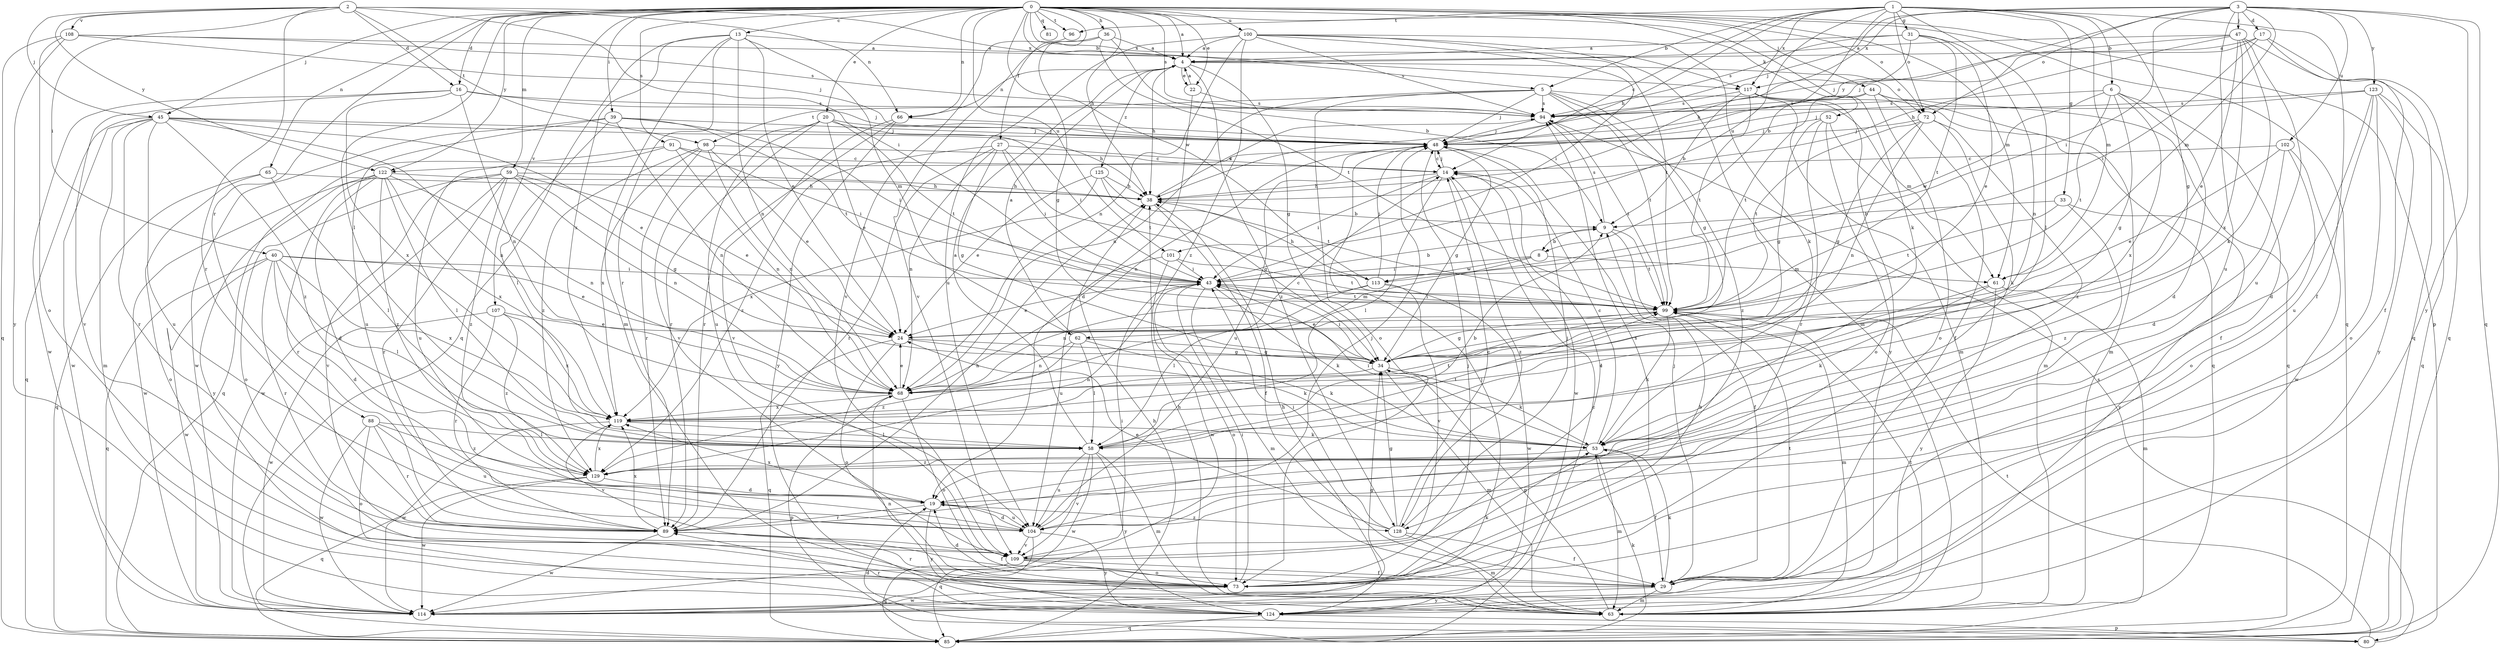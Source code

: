 strict digraph  {
0;
1;
2;
3;
4;
5;
6;
8;
9;
13;
14;
16;
17;
19;
20;
22;
24;
27;
29;
31;
33;
34;
36;
38;
39;
40;
43;
44;
45;
47;
48;
52;
53;
58;
59;
61;
62;
63;
65;
66;
68;
72;
73;
80;
81;
85;
88;
89;
91;
94;
96;
98;
99;
100;
101;
102;
104;
107;
108;
109;
113;
114;
117;
119;
122;
123;
124;
125;
128;
129;
0 -> 4  [label=a];
0 -> 5  [label=b];
0 -> 13  [label=c];
0 -> 16  [label=d];
0 -> 20  [label=e];
0 -> 22  [label=e];
0 -> 27  [label=f];
0 -> 36  [label=h];
0 -> 38  [label=h];
0 -> 39  [label=i];
0 -> 44  [label=j];
0 -> 45  [label=j];
0 -> 52  [label=k];
0 -> 53  [label=k];
0 -> 58  [label=l];
0 -> 59  [label=m];
0 -> 61  [label=m];
0 -> 65  [label=n];
0 -> 66  [label=n];
0 -> 72  [label=o];
0 -> 80  [label=p];
0 -> 81  [label=q];
0 -> 85  [label=q];
0 -> 88  [label=r];
0 -> 91  [label=s];
0 -> 94  [label=s];
0 -> 96  [label=t];
0 -> 100  [label=u];
0 -> 101  [label=u];
0 -> 107  [label=v];
0 -> 113  [label=w];
0 -> 117  [label=x];
0 -> 122  [label=y];
1 -> 5  [label=b];
1 -> 6  [label=b];
1 -> 8  [label=b];
1 -> 14  [label=c];
1 -> 29  [label=f];
1 -> 31  [label=g];
1 -> 33  [label=g];
1 -> 34  [label=g];
1 -> 38  [label=h];
1 -> 58  [label=l];
1 -> 61  [label=m];
1 -> 72  [label=o];
1 -> 96  [label=t];
1 -> 101  [label=u];
1 -> 117  [label=x];
2 -> 16  [label=d];
2 -> 40  [label=i];
2 -> 43  [label=i];
2 -> 45  [label=j];
2 -> 66  [label=n];
2 -> 89  [label=r];
2 -> 98  [label=t];
2 -> 108  [label=v];
2 -> 117  [label=x];
2 -> 122  [label=y];
3 -> 17  [label=d];
3 -> 43  [label=i];
3 -> 47  [label=j];
3 -> 48  [label=j];
3 -> 61  [label=m];
3 -> 72  [label=o];
3 -> 85  [label=q];
3 -> 102  [label=u];
3 -> 104  [label=u];
3 -> 117  [label=x];
3 -> 122  [label=y];
3 -> 123  [label=y];
3 -> 124  [label=y];
4 -> 22  [label=e];
4 -> 34  [label=g];
4 -> 38  [label=h];
4 -> 66  [label=n];
4 -> 72  [label=o];
4 -> 125  [label=z];
4 -> 128  [label=z];
5 -> 34  [label=g];
5 -> 48  [label=j];
5 -> 61  [label=m];
5 -> 68  [label=n];
5 -> 73  [label=o];
5 -> 94  [label=s];
5 -> 98  [label=t];
5 -> 99  [label=t];
5 -> 128  [label=z];
6 -> 19  [label=d];
6 -> 29  [label=f];
6 -> 34  [label=g];
6 -> 94  [label=s];
6 -> 99  [label=t];
6 -> 113  [label=w];
6 -> 119  [label=x];
8 -> 43  [label=i];
8 -> 61  [label=m];
8 -> 62  [label=m];
8 -> 113  [label=w];
9 -> 8  [label=b];
9 -> 29  [label=f];
9 -> 94  [label=s];
9 -> 99  [label=t];
13 -> 4  [label=a];
13 -> 24  [label=e];
13 -> 62  [label=m];
13 -> 63  [label=m];
13 -> 68  [label=n];
13 -> 85  [label=q];
13 -> 89  [label=r];
13 -> 119  [label=x];
14 -> 38  [label=h];
14 -> 43  [label=i];
14 -> 48  [label=j];
14 -> 58  [label=l];
14 -> 114  [label=w];
14 -> 128  [label=z];
16 -> 48  [label=j];
16 -> 68  [label=n];
16 -> 94  [label=s];
16 -> 109  [label=v];
16 -> 114  [label=w];
16 -> 119  [label=x];
17 -> 4  [label=a];
17 -> 29  [label=f];
17 -> 43  [label=i];
17 -> 48  [label=j];
17 -> 85  [label=q];
19 -> 89  [label=r];
19 -> 104  [label=u];
19 -> 119  [label=x];
19 -> 124  [label=y];
19 -> 128  [label=z];
20 -> 24  [label=e];
20 -> 43  [label=i];
20 -> 48  [label=j];
20 -> 89  [label=r];
20 -> 99  [label=t];
20 -> 104  [label=u];
20 -> 109  [label=v];
22 -> 4  [label=a];
22 -> 19  [label=d];
22 -> 94  [label=s];
24 -> 34  [label=g];
24 -> 53  [label=k];
24 -> 73  [label=o];
24 -> 85  [label=q];
27 -> 14  [label=c];
27 -> 34  [label=g];
27 -> 43  [label=i];
27 -> 68  [label=n];
27 -> 89  [label=r];
27 -> 99  [label=t];
27 -> 129  [label=z];
29 -> 48  [label=j];
29 -> 53  [label=k];
29 -> 63  [label=m];
29 -> 89  [label=r];
29 -> 99  [label=t];
29 -> 124  [label=y];
31 -> 4  [label=a];
31 -> 24  [label=e];
31 -> 38  [label=h];
31 -> 68  [label=n];
31 -> 94  [label=s];
31 -> 99  [label=t];
33 -> 9  [label=b];
33 -> 99  [label=t];
33 -> 124  [label=y];
33 -> 129  [label=z];
34 -> 43  [label=i];
34 -> 53  [label=k];
34 -> 63  [label=m];
34 -> 68  [label=n];
36 -> 4  [label=a];
36 -> 9  [label=b];
36 -> 34  [label=g];
36 -> 99  [label=t];
36 -> 109  [label=v];
38 -> 9  [label=b];
38 -> 29  [label=f];
38 -> 94  [label=s];
39 -> 43  [label=i];
39 -> 48  [label=j];
39 -> 58  [label=l];
39 -> 68  [label=n];
39 -> 99  [label=t];
39 -> 104  [label=u];
39 -> 114  [label=w];
40 -> 19  [label=d];
40 -> 24  [label=e];
40 -> 43  [label=i];
40 -> 58  [label=l];
40 -> 85  [label=q];
40 -> 89  [label=r];
40 -> 114  [label=w];
40 -> 119  [label=x];
43 -> 9  [label=b];
43 -> 24  [label=e];
43 -> 53  [label=k];
43 -> 63  [label=m];
43 -> 73  [label=o];
43 -> 99  [label=t];
44 -> 29  [label=f];
44 -> 63  [label=m];
44 -> 73  [label=o];
44 -> 85  [label=q];
44 -> 94  [label=s];
44 -> 99  [label=t];
45 -> 24  [label=e];
45 -> 38  [label=h];
45 -> 48  [label=j];
45 -> 63  [label=m];
45 -> 68  [label=n];
45 -> 85  [label=q];
45 -> 89  [label=r];
45 -> 104  [label=u];
45 -> 114  [label=w];
45 -> 129  [label=z];
47 -> 4  [label=a];
47 -> 24  [label=e];
47 -> 38  [label=h];
47 -> 48  [label=j];
47 -> 53  [label=k];
47 -> 85  [label=q];
47 -> 104  [label=u];
47 -> 119  [label=x];
48 -> 14  [label=c];
48 -> 34  [label=g];
48 -> 68  [label=n];
48 -> 104  [label=u];
52 -> 34  [label=g];
52 -> 48  [label=j];
52 -> 63  [label=m];
52 -> 73  [label=o];
52 -> 89  [label=r];
53 -> 14  [label=c];
53 -> 29  [label=f];
53 -> 43  [label=i];
53 -> 63  [label=m];
53 -> 129  [label=z];
58 -> 4  [label=a];
58 -> 9  [label=b];
58 -> 63  [label=m];
58 -> 99  [label=t];
58 -> 104  [label=u];
58 -> 109  [label=v];
58 -> 114  [label=w];
58 -> 124  [label=y];
59 -> 24  [label=e];
59 -> 34  [label=g];
59 -> 38  [label=h];
59 -> 68  [label=n];
59 -> 73  [label=o];
59 -> 89  [label=r];
59 -> 109  [label=v];
59 -> 114  [label=w];
59 -> 129  [label=z];
61 -> 53  [label=k];
61 -> 58  [label=l];
61 -> 63  [label=m];
61 -> 124  [label=y];
62 -> 4  [label=a];
62 -> 34  [label=g];
62 -> 53  [label=k];
62 -> 58  [label=l];
62 -> 68  [label=n];
62 -> 129  [label=z];
63 -> 34  [label=g];
63 -> 38  [label=h];
63 -> 68  [label=n];
63 -> 99  [label=t];
65 -> 38  [label=h];
65 -> 58  [label=l];
65 -> 73  [label=o];
65 -> 85  [label=q];
66 -> 48  [label=j];
66 -> 89  [label=r];
66 -> 109  [label=v];
66 -> 124  [label=y];
68 -> 14  [label=c];
68 -> 24  [label=e];
68 -> 73  [label=o];
68 -> 80  [label=p];
68 -> 119  [label=x];
72 -> 34  [label=g];
72 -> 48  [label=j];
72 -> 53  [label=k];
72 -> 68  [label=n];
72 -> 99  [label=t];
72 -> 129  [label=z];
73 -> 9  [label=b];
73 -> 19  [label=d];
73 -> 43  [label=i];
73 -> 48  [label=j];
73 -> 53  [label=k];
73 -> 114  [label=w];
80 -> 19  [label=d];
80 -> 94  [label=s];
80 -> 99  [label=t];
85 -> 14  [label=c];
85 -> 38  [label=h];
85 -> 53  [label=k];
88 -> 58  [label=l];
88 -> 73  [label=o];
88 -> 89  [label=r];
88 -> 104  [label=u];
88 -> 114  [label=w];
88 -> 129  [label=z];
89 -> 29  [label=f];
89 -> 38  [label=h];
89 -> 114  [label=w];
89 -> 119  [label=x];
91 -> 14  [label=c];
91 -> 43  [label=i];
91 -> 68  [label=n];
91 -> 85  [label=q];
91 -> 104  [label=u];
94 -> 48  [label=j];
94 -> 99  [label=t];
96 -> 109  [label=v];
98 -> 14  [label=c];
98 -> 24  [label=e];
98 -> 68  [label=n];
98 -> 89  [label=r];
98 -> 119  [label=x];
98 -> 129  [label=z];
99 -> 24  [label=e];
99 -> 34  [label=g];
99 -> 43  [label=i];
99 -> 53  [label=k];
99 -> 63  [label=m];
100 -> 4  [label=a];
100 -> 43  [label=i];
100 -> 53  [label=k];
100 -> 63  [label=m];
100 -> 68  [label=n];
100 -> 94  [label=s];
100 -> 99  [label=t];
100 -> 104  [label=u];
100 -> 129  [label=z];
101 -> 43  [label=i];
101 -> 99  [label=t];
101 -> 104  [label=u];
101 -> 114  [label=w];
102 -> 14  [label=c];
102 -> 19  [label=d];
102 -> 24  [label=e];
102 -> 73  [label=o];
102 -> 114  [label=w];
104 -> 19  [label=d];
104 -> 48  [label=j];
104 -> 85  [label=q];
104 -> 109  [label=v];
104 -> 124  [label=y];
107 -> 24  [label=e];
107 -> 89  [label=r];
107 -> 114  [label=w];
107 -> 119  [label=x];
107 -> 129  [label=z];
108 -> 4  [label=a];
108 -> 48  [label=j];
108 -> 73  [label=o];
108 -> 85  [label=q];
108 -> 94  [label=s];
108 -> 124  [label=y];
109 -> 14  [label=c];
109 -> 29  [label=f];
109 -> 43  [label=i];
109 -> 73  [label=o];
109 -> 85  [label=q];
109 -> 94  [label=s];
113 -> 38  [label=h];
113 -> 48  [label=j];
113 -> 58  [label=l];
113 -> 68  [label=n];
113 -> 109  [label=v];
113 -> 114  [label=w];
114 -> 34  [label=g];
114 -> 48  [label=j];
117 -> 9  [label=b];
117 -> 63  [label=m];
117 -> 85  [label=q];
117 -> 94  [label=s];
117 -> 99  [label=t];
117 -> 124  [label=y];
119 -> 53  [label=k];
119 -> 58  [label=l];
119 -> 99  [label=t];
119 -> 109  [label=v];
119 -> 114  [label=w];
122 -> 19  [label=d];
122 -> 38  [label=h];
122 -> 58  [label=l];
122 -> 68  [label=n];
122 -> 89  [label=r];
122 -> 114  [label=w];
122 -> 119  [label=x];
122 -> 124  [label=y];
122 -> 129  [label=z];
123 -> 19  [label=d];
123 -> 48  [label=j];
123 -> 73  [label=o];
123 -> 85  [label=q];
123 -> 94  [label=s];
123 -> 104  [label=u];
123 -> 124  [label=y];
124 -> 38  [label=h];
124 -> 80  [label=p];
124 -> 85  [label=q];
124 -> 89  [label=r];
125 -> 24  [label=e];
125 -> 34  [label=g];
125 -> 38  [label=h];
125 -> 99  [label=t];
125 -> 119  [label=x];
128 -> 14  [label=c];
128 -> 24  [label=e];
128 -> 29  [label=f];
128 -> 34  [label=g];
128 -> 43  [label=i];
128 -> 48  [label=j];
128 -> 63  [label=m];
129 -> 19  [label=d];
129 -> 85  [label=q];
129 -> 114  [label=w];
129 -> 119  [label=x];
}
